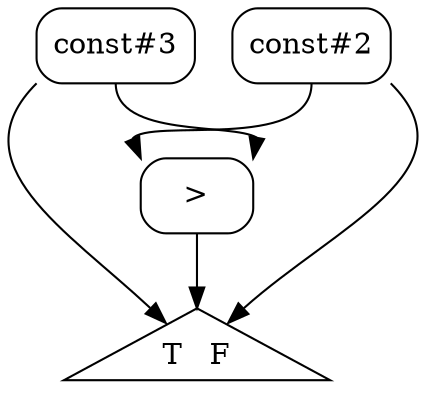 digraph G {
  node [shape=box, style=rounded];
  node [shape=triangle, style=solid];
  const0 [label="const#3", shape=box, style=rounded];
  const1 [label="const#2", shape=box, style=rounded];
  gt2 [label=">", shape=box, style=rounded];
  steer3 [label="T   F", shape=triangle, style=solid];

  const1 -> gt2 [tailport=s, headport=nw];
  const0 -> gt2 [tailport=s, headport=ne];
  gt2 -> steer3 [tailport=s, headport=n];
  const1 -> steer3 [tailport=se, headport=ne];
  const0 -> steer3 [tailport=sw, headport=nw];
}
